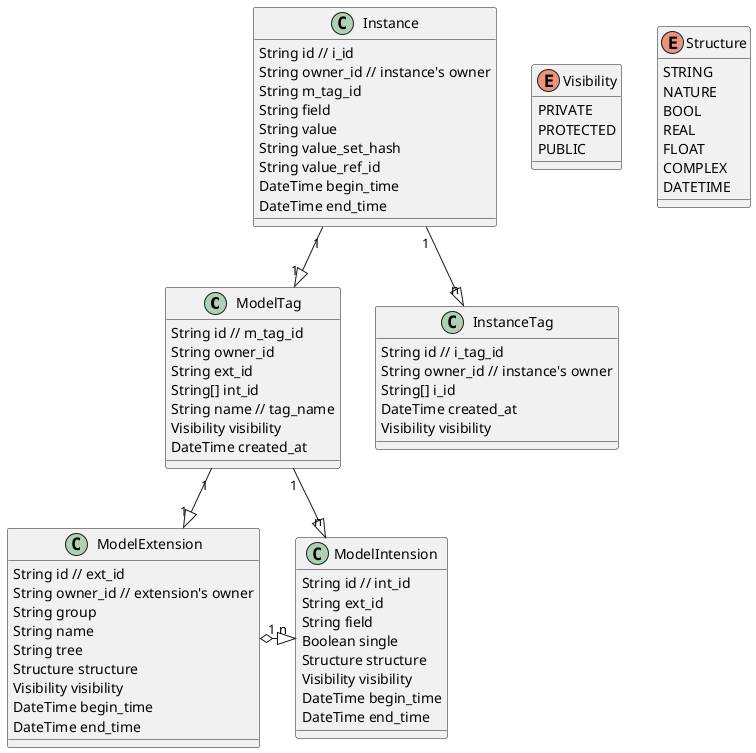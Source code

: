 @startuml


ModelTag "1" --|>  "1" ModelExtension
ModelTag "1" --|>  "n" ModelIntension

Instance "1" --|>  "1" ModelTag

Instance "1" --|>  "n" InstanceTag


ModelExtension "1" o--right--|> "n" ModelIntension

class ModelExtension {
    String id // ext_id
    String owner_id // extension's owner
    String group
    String name
    String tree
    Structure structure
    Visibility visibility
    DateTime begin_time
    DateTime end_time
}

class ModelIntension {
    String id // int_id
    String ext_id
    String field
    Boolean single
    Structure structure
    Visibility visibility
    DateTime begin_time
    DateTime end_time
}

class ModelTag {
    String id // m_tag_id
    String owner_id
    String ext_id
    String[] int_id
    String name // tag_name
    Visibility visibility
    DateTime created_at
}


enum Visibility {
    PRIVATE
    PROTECTED
    PUBLIC
}


enum Structure {
    STRING
    NATURE
    BOOL
    REAL
    FLOAT
    COMPLEX
    DATETIME
}

class Instance {
    String id // i_id
    String owner_id // instance's owner
    String m_tag_id
    String field
    String value
    String value_set_hash
    String value_ref_id
    DateTime begin_time
    DateTime end_time
}

class InstanceTag {
    String id // i_tag_id
    String owner_id // instance's owner
    String[] i_id
    DateTime created_at
    Visibility visibility
}

@enduml



